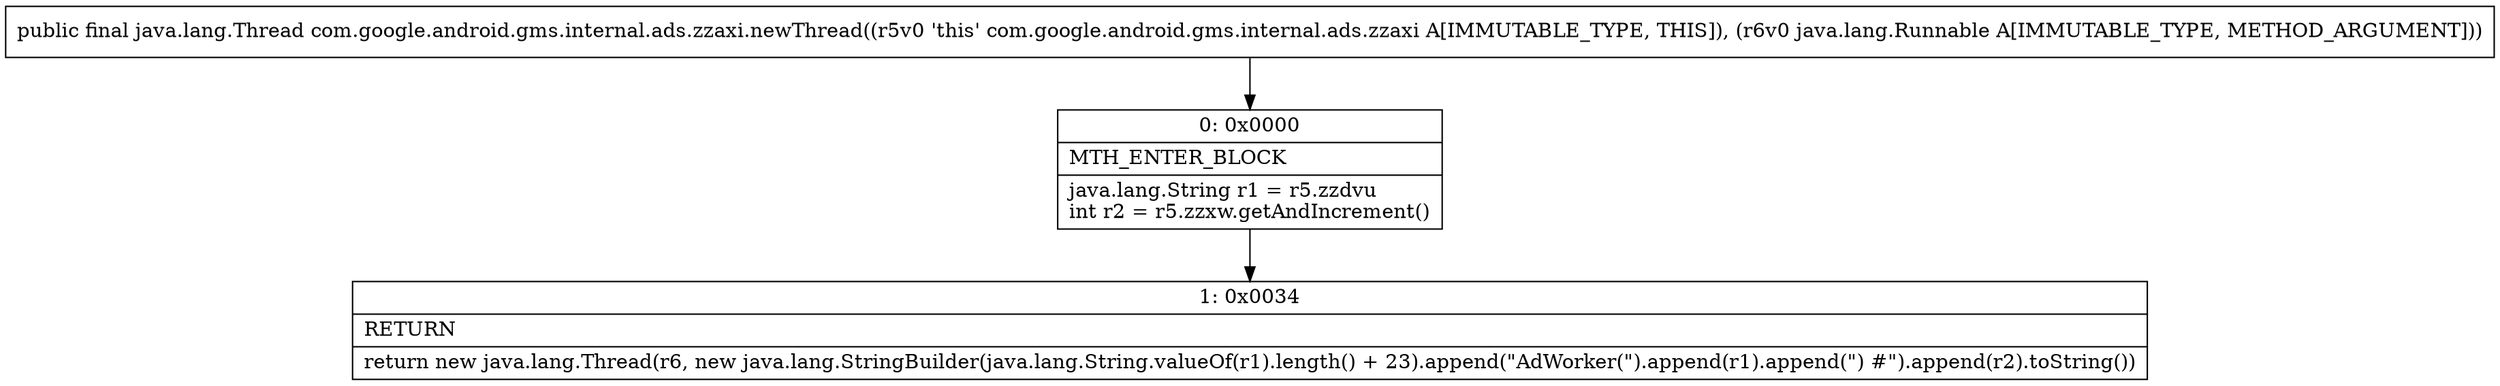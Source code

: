 digraph "CFG forcom.google.android.gms.internal.ads.zzaxi.newThread(Ljava\/lang\/Runnable;)Ljava\/lang\/Thread;" {
Node_0 [shape=record,label="{0\:\ 0x0000|MTH_ENTER_BLOCK\l|java.lang.String r1 = r5.zzdvu\lint r2 = r5.zzxw.getAndIncrement()\l}"];
Node_1 [shape=record,label="{1\:\ 0x0034|RETURN\l|return new java.lang.Thread(r6, new java.lang.StringBuilder(java.lang.String.valueOf(r1).length() + 23).append(\"AdWorker(\").append(r1).append(\") #\").append(r2).toString())\l}"];
MethodNode[shape=record,label="{public final java.lang.Thread com.google.android.gms.internal.ads.zzaxi.newThread((r5v0 'this' com.google.android.gms.internal.ads.zzaxi A[IMMUTABLE_TYPE, THIS]), (r6v0 java.lang.Runnable A[IMMUTABLE_TYPE, METHOD_ARGUMENT])) }"];
MethodNode -> Node_0;
Node_0 -> Node_1;
}

